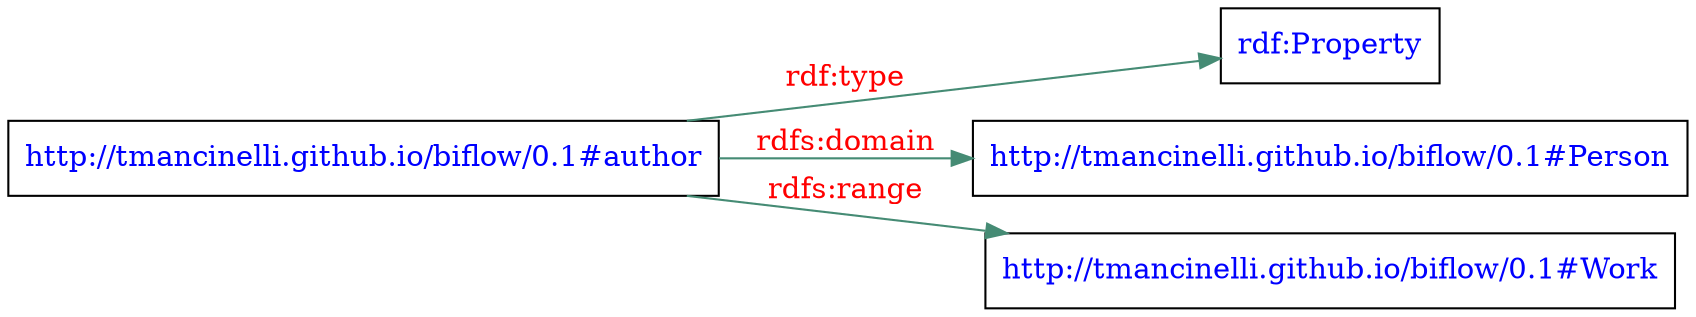 digraph G {
    rankdir=LR;
    node [fontcolor=blue]
    edge [color=aquamarine4, fontcolor=red ]
    A [ label = "http://tmancinelli.github.io/biflow/0.1#author", shape=box ]
    B [ label = "rdf:Property", shape=box]
    A -> B [ label = "rdf:type"]
    A -> C [ label = "rdfs:domain"]
    C [ label = "http://tmancinelli.github.io/biflow/0.1#Person", shape=box]
    A -> D [ label = "rdfs:range", shape=box]
    D [ label = "http://tmancinelli.github.io/biflow/0.1#Work", shape=box]
}
